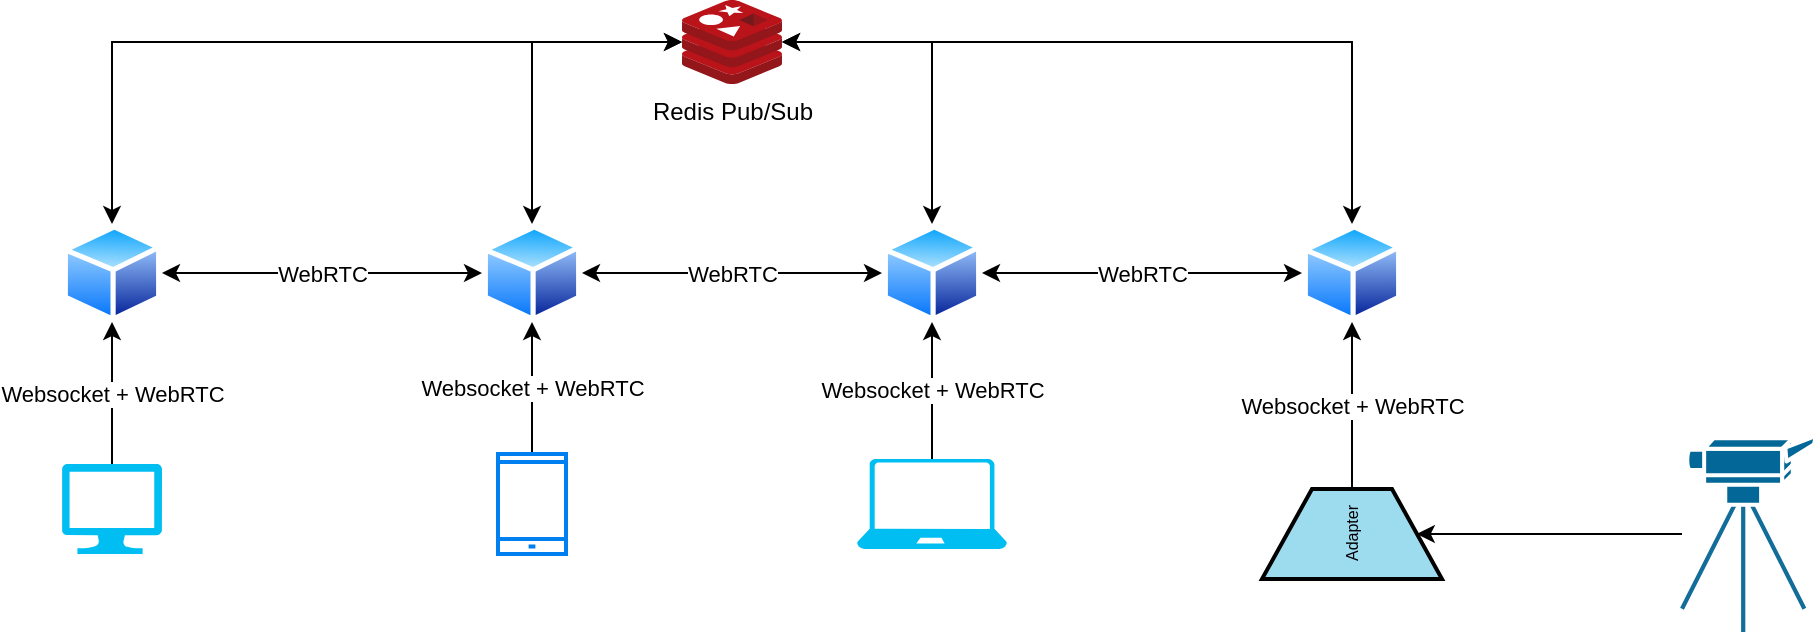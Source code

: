 <mxfile version="15.9.6" type="device"><diagram id="EQenSnYKChgB10cWM0rZ" name="Page-1"><mxGraphModel dx="1422" dy="794" grid="1" gridSize="10" guides="1" tooltips="1" connect="1" arrows="1" fold="1" page="1" pageScale="1" pageWidth="1169" pageHeight="1654" math="0" shadow="0"><root><mxCell id="0"/><mxCell id="1" parent="0"/><mxCell id="6avcpmo6X2V6kGCVJpUT-16" value="WebRTC" style="edgeStyle=orthogonalEdgeStyle;rounded=0;orthogonalLoop=1;jettySize=auto;html=1;exitX=1;exitY=0.5;exitDx=0;exitDy=0;entryX=0;entryY=0.5;entryDx=0;entryDy=0;startArrow=classic;startFill=1;" edge="1" parent="1" source="6avcpmo6X2V6kGCVJpUT-1" target="6avcpmo6X2V6kGCVJpUT-2"><mxGeometry relative="1" as="geometry"/></mxCell><mxCell id="6avcpmo6X2V6kGCVJpUT-1" value="" style="aspect=fixed;perimeter=ellipsePerimeter;html=1;align=center;shadow=0;dashed=0;spacingTop=3;image;image=img/lib/active_directory/generic_node.svg;" vertex="1" parent="1"><mxGeometry x="220" y="150" width="50" height="49" as="geometry"/></mxCell><mxCell id="6avcpmo6X2V6kGCVJpUT-17" value="WebRTC" style="edgeStyle=orthogonalEdgeStyle;rounded=0;orthogonalLoop=1;jettySize=auto;html=1;entryX=0;entryY=0.5;entryDx=0;entryDy=0;startArrow=classic;startFill=1;" edge="1" parent="1" source="6avcpmo6X2V6kGCVJpUT-2" target="6avcpmo6X2V6kGCVJpUT-3"><mxGeometry relative="1" as="geometry"/></mxCell><mxCell id="6avcpmo6X2V6kGCVJpUT-2" value="" style="aspect=fixed;perimeter=ellipsePerimeter;html=1;align=center;shadow=0;dashed=0;spacingTop=3;image;image=img/lib/active_directory/generic_node.svg;" vertex="1" parent="1"><mxGeometry x="430" y="150" width="50" height="49" as="geometry"/></mxCell><mxCell id="6avcpmo6X2V6kGCVJpUT-18" value="WebRTC" style="edgeStyle=orthogonalEdgeStyle;rounded=0;orthogonalLoop=1;jettySize=auto;html=1;entryX=0;entryY=0.5;entryDx=0;entryDy=0;startArrow=classic;startFill=1;" edge="1" parent="1" source="6avcpmo6X2V6kGCVJpUT-3" target="6avcpmo6X2V6kGCVJpUT-4"><mxGeometry relative="1" as="geometry"/></mxCell><mxCell id="6avcpmo6X2V6kGCVJpUT-3" value="&lt;br&gt;" style="aspect=fixed;perimeter=ellipsePerimeter;html=1;align=center;shadow=0;dashed=0;spacingTop=3;image;image=img/lib/active_directory/generic_node.svg;" vertex="1" parent="1"><mxGeometry x="630" y="150" width="50" height="49" as="geometry"/></mxCell><mxCell id="6avcpmo6X2V6kGCVJpUT-4" value="" style="aspect=fixed;perimeter=ellipsePerimeter;html=1;align=center;shadow=0;dashed=0;spacingTop=3;image;image=img/lib/active_directory/generic_node.svg;" vertex="1" parent="1"><mxGeometry x="840" y="150" width="50" height="49" as="geometry"/></mxCell><mxCell id="6avcpmo6X2V6kGCVJpUT-12" style="edgeStyle=orthogonalEdgeStyle;rounded=0;orthogonalLoop=1;jettySize=auto;html=1;entryX=0.5;entryY=0;entryDx=0;entryDy=0;startArrow=classic;startFill=1;" edge="1" parent="1" source="6avcpmo6X2V6kGCVJpUT-10" target="6avcpmo6X2V6kGCVJpUT-1"><mxGeometry relative="1" as="geometry"/></mxCell><mxCell id="6avcpmo6X2V6kGCVJpUT-13" style="edgeStyle=orthogonalEdgeStyle;rounded=0;orthogonalLoop=1;jettySize=auto;html=1;entryX=0.5;entryY=0;entryDx=0;entryDy=0;startArrow=classic;startFill=1;" edge="1" parent="1" source="6avcpmo6X2V6kGCVJpUT-10" target="6avcpmo6X2V6kGCVJpUT-4"><mxGeometry relative="1" as="geometry"/></mxCell><mxCell id="6avcpmo6X2V6kGCVJpUT-14" style="edgeStyle=orthogonalEdgeStyle;rounded=0;orthogonalLoop=1;jettySize=auto;html=1;entryX=0.5;entryY=0;entryDx=0;entryDy=0;startArrow=classic;startFill=1;" edge="1" parent="1" source="6avcpmo6X2V6kGCVJpUT-10" target="6avcpmo6X2V6kGCVJpUT-3"><mxGeometry relative="1" as="geometry"/></mxCell><mxCell id="6avcpmo6X2V6kGCVJpUT-15" style="edgeStyle=orthogonalEdgeStyle;rounded=0;orthogonalLoop=1;jettySize=auto;html=1;entryX=0.5;entryY=0;entryDx=0;entryDy=0;startArrow=classic;startFill=1;" edge="1" parent="1" source="6avcpmo6X2V6kGCVJpUT-10" target="6avcpmo6X2V6kGCVJpUT-2"><mxGeometry relative="1" as="geometry"/></mxCell><mxCell id="6avcpmo6X2V6kGCVJpUT-10" value="Redis Pub/Sub" style="sketch=0;aspect=fixed;html=1;points=[];align=center;image;fontSize=12;image=img/lib/mscae/Cache_Redis_Product.svg;" vertex="1" parent="1"><mxGeometry x="530" y="38" width="50" height="42" as="geometry"/></mxCell><mxCell id="6avcpmo6X2V6kGCVJpUT-21" style="edgeStyle=orthogonalEdgeStyle;rounded=0;orthogonalLoop=1;jettySize=auto;html=1;entryX=0.5;entryY=0.86;entryDx=0;entryDy=0;entryPerimeter=0;startArrow=none;startFill=0;endArrow=classic;endFill=1;" edge="1" parent="1" source="6avcpmo6X2V6kGCVJpUT-19" target="6avcpmo6X2V6kGCVJpUT-20"><mxGeometry relative="1" as="geometry"/></mxCell><mxCell id="6avcpmo6X2V6kGCVJpUT-19" value="" style="shape=mxgraph.cisco.computers_and_peripherals.video_camera;html=1;pointerEvents=1;dashed=0;fillColor=#036897;strokeColor=#ffffff;strokeWidth=2;verticalLabelPosition=bottom;verticalAlign=top;align=center;outlineConnect=0;" vertex="1" parent="1"><mxGeometry x="1030" y="256" width="67" height="98" as="geometry"/></mxCell><mxCell id="6avcpmo6X2V6kGCVJpUT-22" value="Websocket + WebRTC" style="edgeStyle=orthogonalEdgeStyle;rounded=0;orthogonalLoop=1;jettySize=auto;html=1;startArrow=none;startFill=0;endArrow=classic;endFill=1;" edge="1" parent="1" source="6avcpmo6X2V6kGCVJpUT-20" target="6avcpmo6X2V6kGCVJpUT-4"><mxGeometry relative="1" as="geometry"/></mxCell><mxCell id="6avcpmo6X2V6kGCVJpUT-20" value="Adapter" style="strokeWidth=2;outlineConnect=0;dashed=0;align=center;html=1;fontSize=8;shape=mxgraph.eip.channel_adapter;fillColor=#9ddbef;rotation=-90;" vertex="1" parent="1"><mxGeometry x="842.5" y="260" width="45" height="90" as="geometry"/></mxCell><mxCell id="6avcpmo6X2V6kGCVJpUT-24" value="Websocket + WebRTC" style="edgeStyle=orthogonalEdgeStyle;rounded=0;orthogonalLoop=1;jettySize=auto;html=1;entryX=0.5;entryY=1;entryDx=0;entryDy=0;startArrow=none;startFill=0;endArrow=classic;endFill=1;" edge="1" parent="1" source="6avcpmo6X2V6kGCVJpUT-23" target="6avcpmo6X2V6kGCVJpUT-1"><mxGeometry relative="1" as="geometry"/></mxCell><mxCell id="6avcpmo6X2V6kGCVJpUT-23" value="" style="verticalLabelPosition=bottom;html=1;verticalAlign=top;align=center;strokeColor=none;fillColor=#00BEF2;shape=mxgraph.azure.computer;pointerEvents=1;" vertex="1" parent="1"><mxGeometry x="220" y="270" width="50" height="45" as="geometry"/></mxCell><mxCell id="6avcpmo6X2V6kGCVJpUT-26" value="Websocket + WebRTC" style="edgeStyle=orthogonalEdgeStyle;rounded=0;orthogonalLoop=1;jettySize=auto;html=1;startArrow=none;startFill=0;endArrow=classic;endFill=1;" edge="1" parent="1" source="6avcpmo6X2V6kGCVJpUT-25" target="6avcpmo6X2V6kGCVJpUT-2"><mxGeometry relative="1" as="geometry"/></mxCell><mxCell id="6avcpmo6X2V6kGCVJpUT-25" value="" style="html=1;verticalLabelPosition=bottom;align=center;labelBackgroundColor=#ffffff;verticalAlign=top;strokeWidth=2;strokeColor=#0080F0;shadow=0;dashed=0;shape=mxgraph.ios7.icons.smartphone;" vertex="1" parent="1"><mxGeometry x="438" y="265" width="34" height="50" as="geometry"/></mxCell><mxCell id="6avcpmo6X2V6kGCVJpUT-28" value="Websocket + WebRTC" style="edgeStyle=orthogonalEdgeStyle;rounded=0;orthogonalLoop=1;jettySize=auto;html=1;startArrow=none;startFill=0;endArrow=classic;endFill=1;" edge="1" parent="1" source="6avcpmo6X2V6kGCVJpUT-27" target="6avcpmo6X2V6kGCVJpUT-3"><mxGeometry relative="1" as="geometry"/></mxCell><mxCell id="6avcpmo6X2V6kGCVJpUT-27" value="" style="verticalLabelPosition=bottom;html=1;verticalAlign=top;align=center;strokeColor=none;fillColor=#00BEF2;shape=mxgraph.azure.laptop;pointerEvents=1;" vertex="1" parent="1"><mxGeometry x="617.5" y="267.5" width="75" height="45" as="geometry"/></mxCell></root></mxGraphModel></diagram></mxfile>